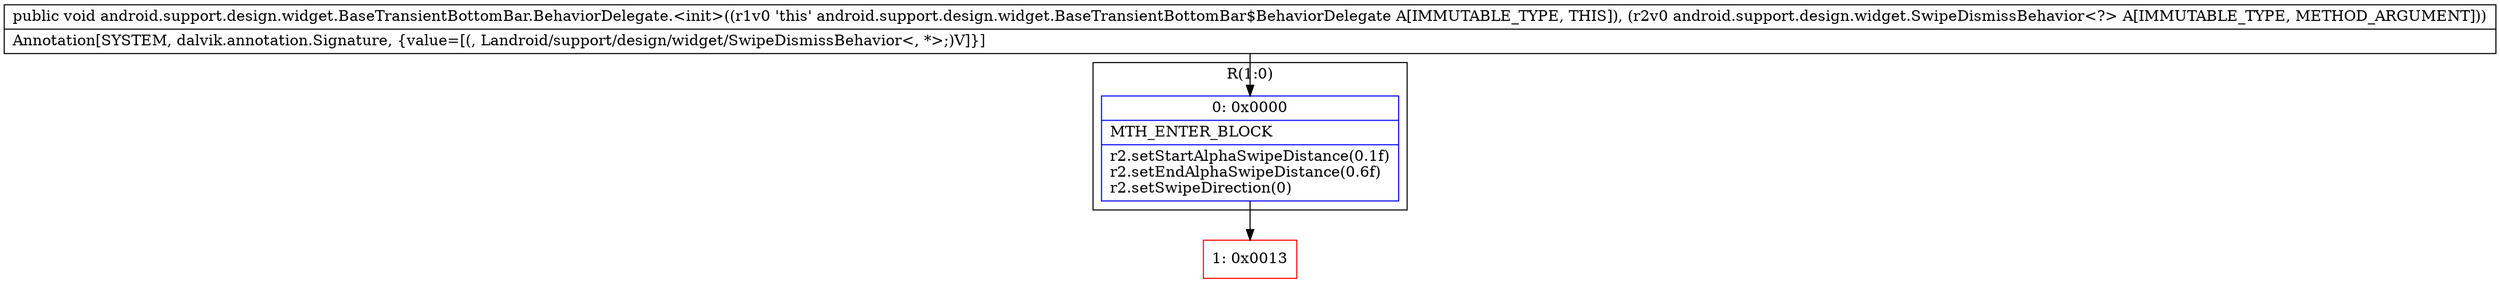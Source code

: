 digraph "CFG forandroid.support.design.widget.BaseTransientBottomBar.BehaviorDelegate.\<init\>(Landroid\/support\/design\/widget\/SwipeDismissBehavior;)V" {
subgraph cluster_Region_190163502 {
label = "R(1:0)";
node [shape=record,color=blue];
Node_0 [shape=record,label="{0\:\ 0x0000|MTH_ENTER_BLOCK\l|r2.setStartAlphaSwipeDistance(0.1f)\lr2.setEndAlphaSwipeDistance(0.6f)\lr2.setSwipeDirection(0)\l}"];
}
Node_1 [shape=record,color=red,label="{1\:\ 0x0013}"];
MethodNode[shape=record,label="{public void android.support.design.widget.BaseTransientBottomBar.BehaviorDelegate.\<init\>((r1v0 'this' android.support.design.widget.BaseTransientBottomBar$BehaviorDelegate A[IMMUTABLE_TYPE, THIS]), (r2v0 android.support.design.widget.SwipeDismissBehavior\<?\> A[IMMUTABLE_TYPE, METHOD_ARGUMENT]))  | Annotation[SYSTEM, dalvik.annotation.Signature, \{value=[(, Landroid\/support\/design\/widget\/SwipeDismissBehavior\<, *\>;)V]\}]\l}"];
MethodNode -> Node_0;
Node_0 -> Node_1;
}

